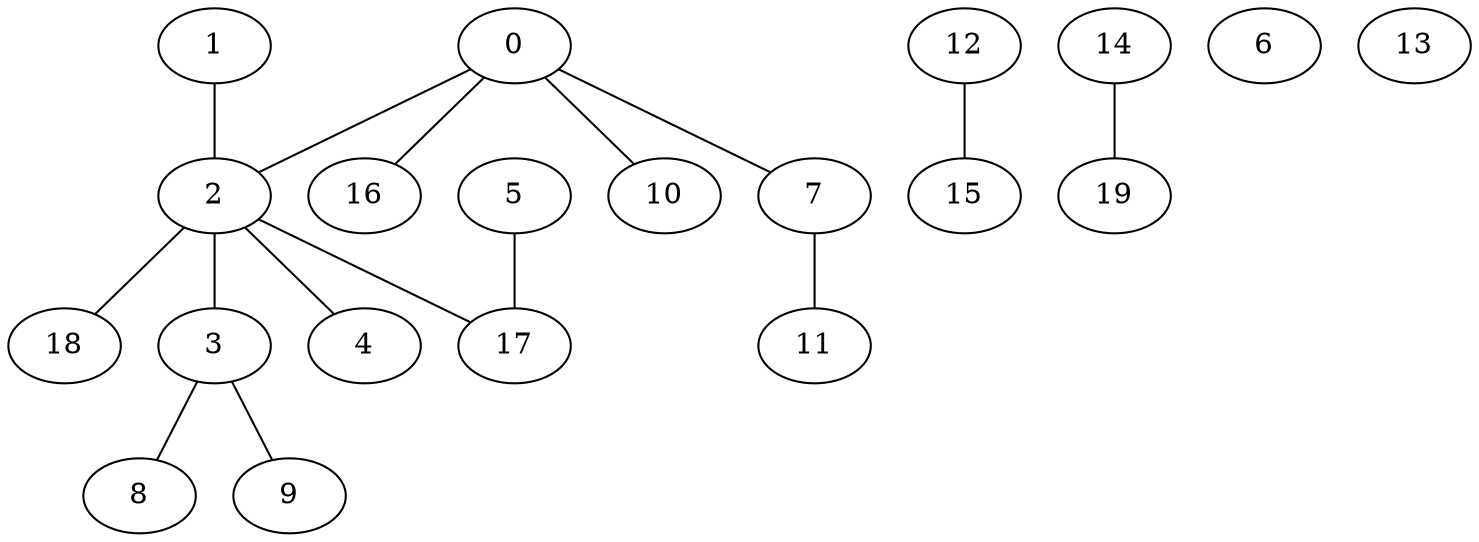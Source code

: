 graph { 
	0--2
	0--7
	0--10
	0--16
	1--2
	2--3
	2--4
	2--17
	2--18
	3--8
	3--9
	5--17
	7--11
	12--15
	14--19
	0
	1
	2
	3
	4
	5
	6
	7
	8
	9
	10
	11
	12
	13
	14
	15
	16
	17
	18
	19
} 